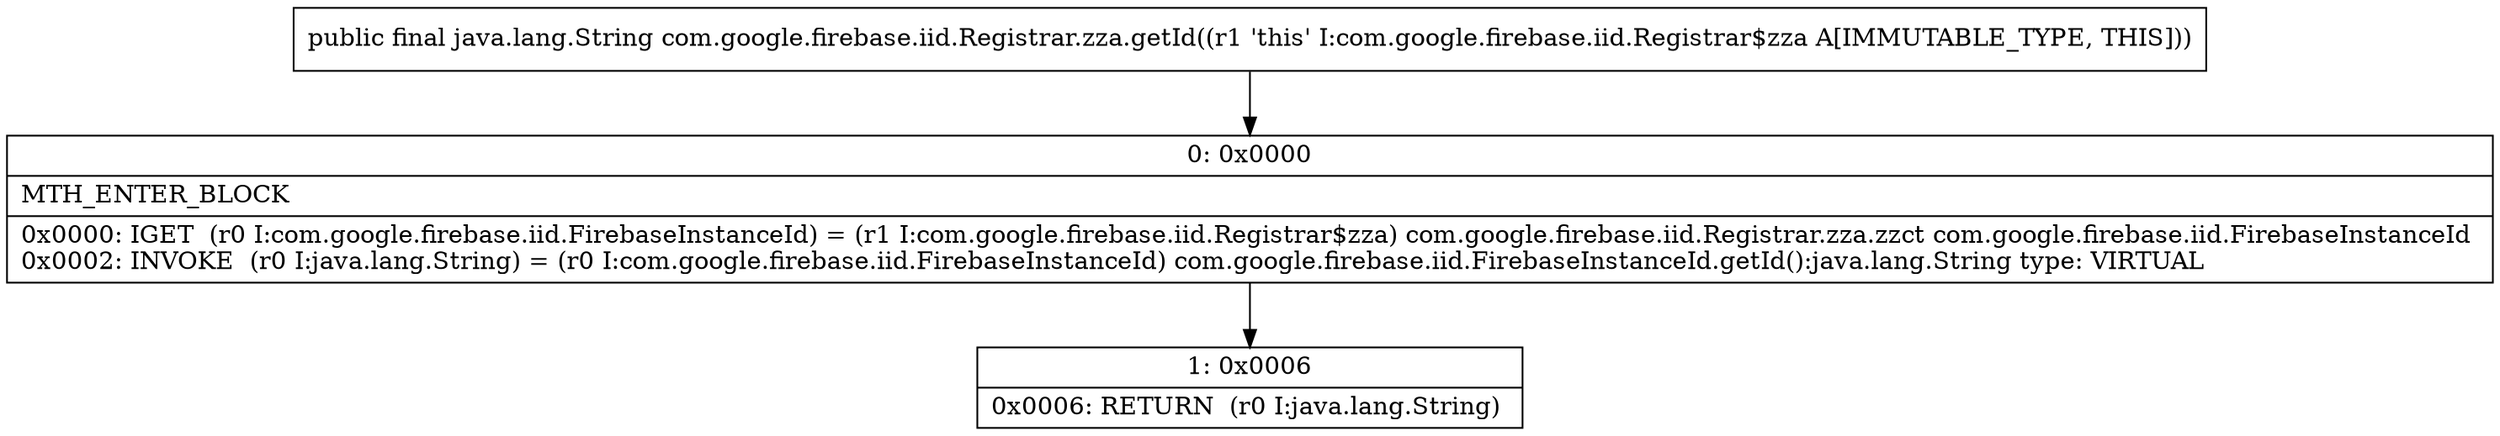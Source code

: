 digraph "CFG forcom.google.firebase.iid.Registrar.zza.getId()Ljava\/lang\/String;" {
Node_0 [shape=record,label="{0\:\ 0x0000|MTH_ENTER_BLOCK\l|0x0000: IGET  (r0 I:com.google.firebase.iid.FirebaseInstanceId) = (r1 I:com.google.firebase.iid.Registrar$zza) com.google.firebase.iid.Registrar.zza.zzct com.google.firebase.iid.FirebaseInstanceId \l0x0002: INVOKE  (r0 I:java.lang.String) = (r0 I:com.google.firebase.iid.FirebaseInstanceId) com.google.firebase.iid.FirebaseInstanceId.getId():java.lang.String type: VIRTUAL \l}"];
Node_1 [shape=record,label="{1\:\ 0x0006|0x0006: RETURN  (r0 I:java.lang.String) \l}"];
MethodNode[shape=record,label="{public final java.lang.String com.google.firebase.iid.Registrar.zza.getId((r1 'this' I:com.google.firebase.iid.Registrar$zza A[IMMUTABLE_TYPE, THIS])) }"];
MethodNode -> Node_0;
Node_0 -> Node_1;
}

